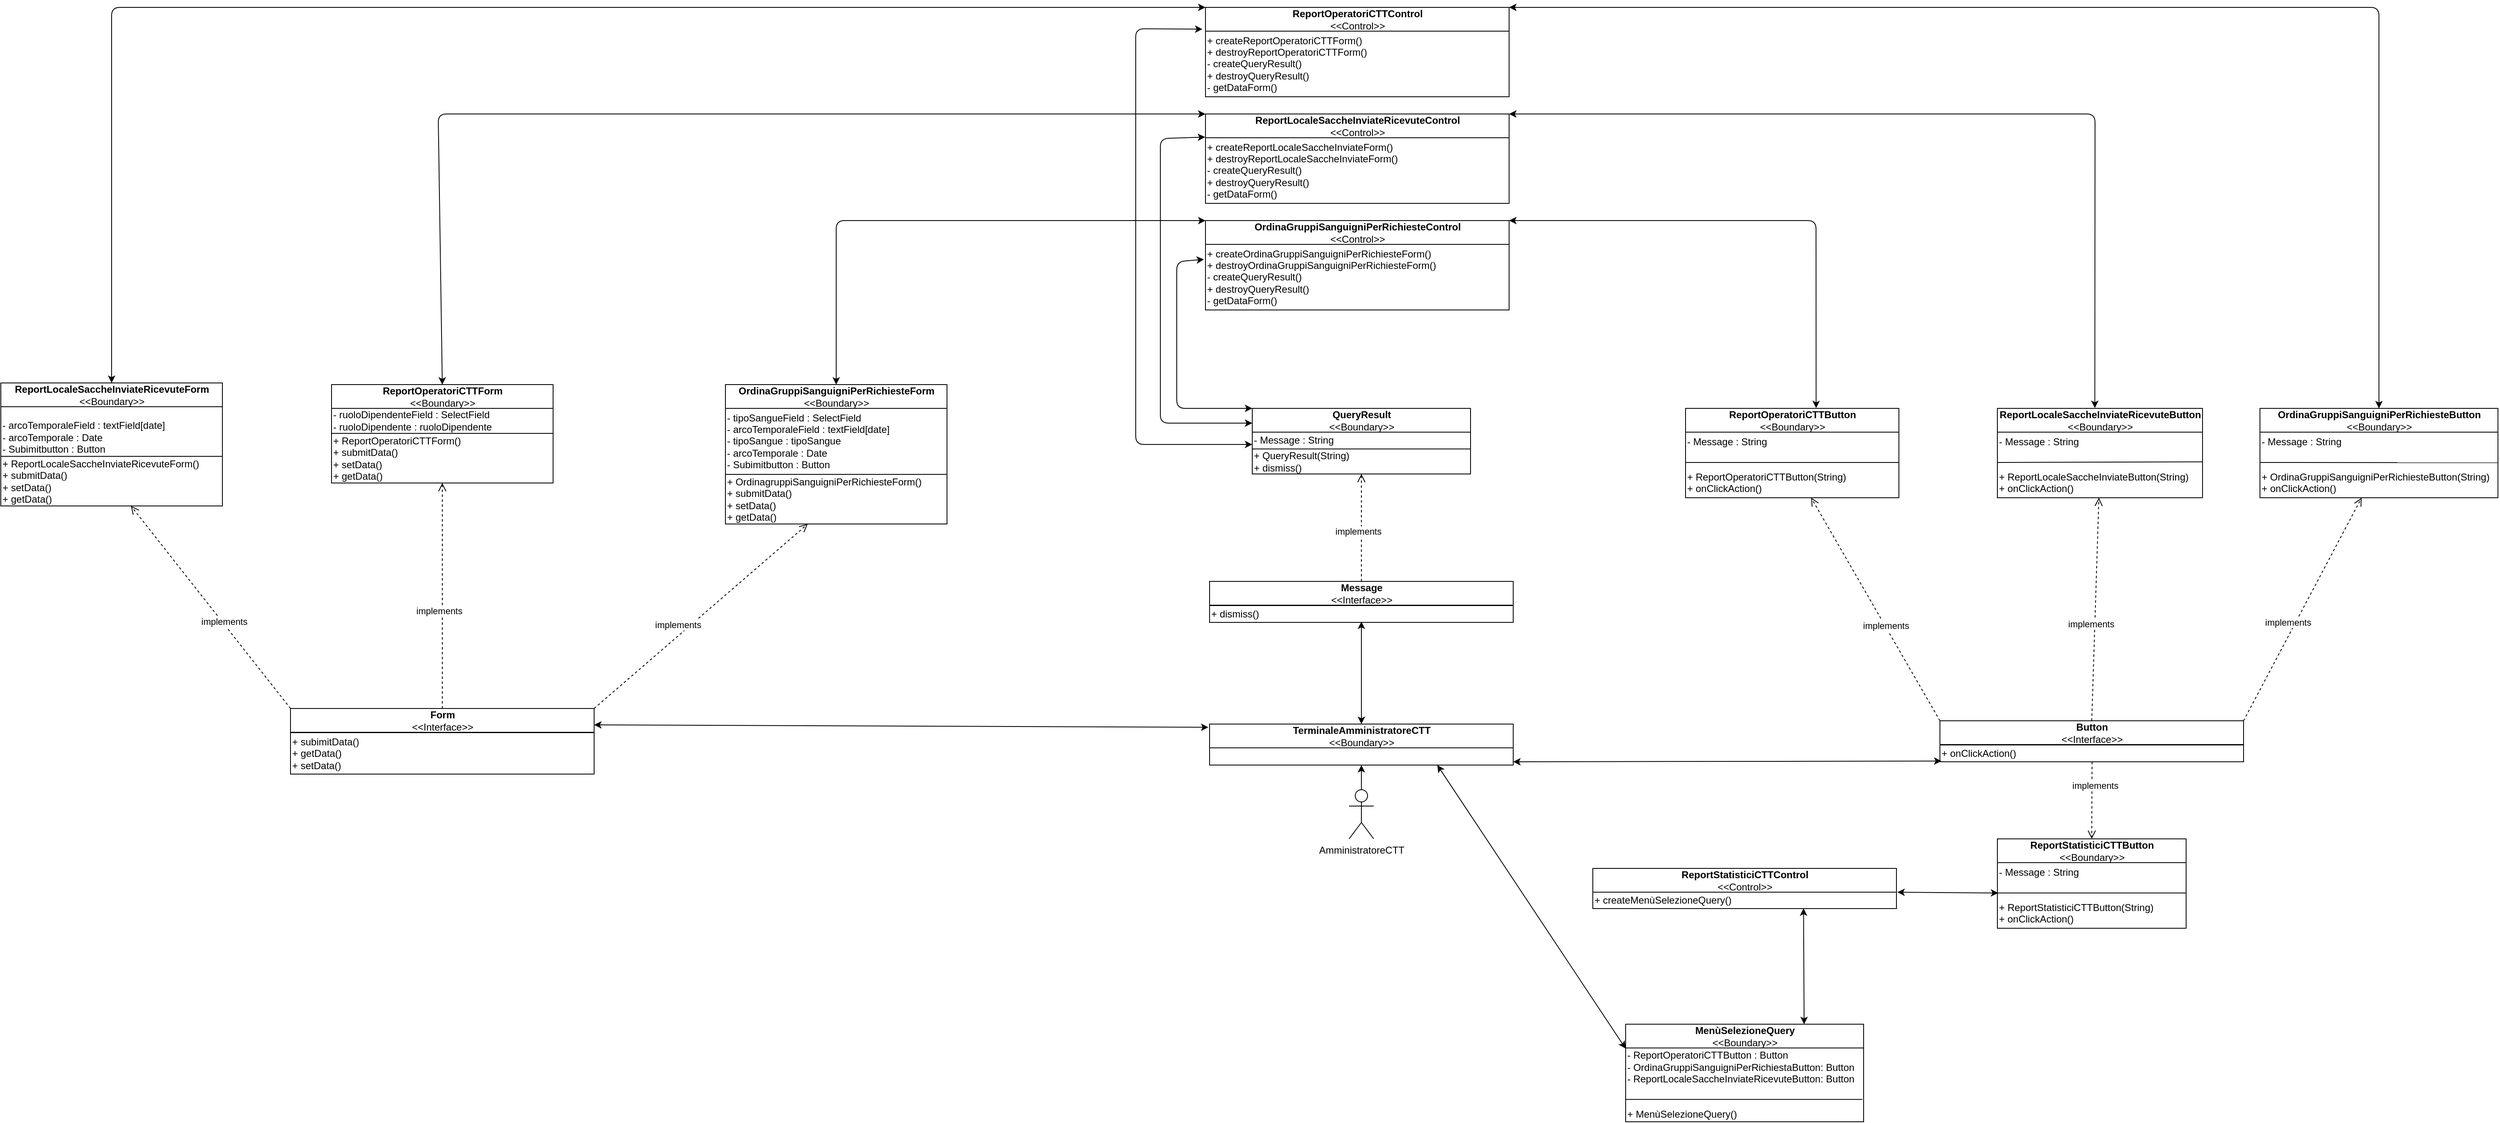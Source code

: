 <mxfile version="14.5.1" type="device"><diagram id="6B2w4TJTweEFlvFzMGBn" name="Page-1"><mxGraphModel dx="517" dy="403" grid="1" gridSize="10" guides="1" tooltips="1" connect="1" arrows="1" fold="1" page="1" pageScale="1" pageWidth="827" pageHeight="1169" math="0" shadow="0"><root><mxCell id="0"/><mxCell id="1" parent="0"/><mxCell id="T9p5dvHqi0VcRNy24Czd-1" value="TerminaleAmministratoreCTT&lt;br&gt;&lt;span style=&quot;font-weight: 400&quot;&gt;&amp;lt;&amp;lt;Boundary&amp;gt;&amp;gt;&lt;/span&gt;" style="swimlane;fontStyle=1;align=center;verticalAlign=middle;childLayout=stackLayout;horizontal=1;startSize=29;horizontalStack=0;resizeParent=1;resizeParentMax=0;resizeLast=0;collapsible=0;marginBottom=0;html=1;" parent="1" vertex="1"><mxGeometry x="1753" y="1074" width="370" height="50" as="geometry"/></mxCell><mxCell id="T9p5dvHqi0VcRNy24Czd-2" value="ReportLocaleSaccheInviateRicevuteButton&lt;br&gt;&lt;span style=&quot;font-weight: 400&quot;&gt;&amp;lt;&amp;lt;Boundary&amp;gt;&amp;gt;&lt;/span&gt;" style="swimlane;fontStyle=1;align=center;verticalAlign=middle;childLayout=stackLayout;horizontal=1;startSize=29;horizontalStack=0;resizeParent=1;resizeParentMax=0;resizeLast=0;collapsible=0;marginBottom=0;html=1;" parent="1" vertex="1"><mxGeometry x="2713" y="689" width="250" height="109" as="geometry"/></mxCell><mxCell id="T9p5dvHqi0VcRNy24Czd-3" value="- Message : String&lt;br&gt;&lt;br&gt;&lt;br&gt;+ ReportLocaleSaccheInviateButton(String)&lt;br&gt;+ onClickAction()" style="text;html=1;align=left;verticalAlign=middle;resizable=0;points=[];autosize=1;" parent="T9p5dvHqi0VcRNy24Czd-2" vertex="1"><mxGeometry y="29" width="250" height="80" as="geometry"/></mxCell><mxCell id="T9p5dvHqi0VcRNy24Czd-4" value="" style="endArrow=none;html=1;entryX=1.001;entryY=0.453;entryDx=0;entryDy=0;entryPerimeter=0;" parent="T9p5dvHqi0VcRNy24Czd-2" target="T9p5dvHqi0VcRNy24Czd-3" edge="1"><mxGeometry width="50" height="50" relative="1" as="geometry"><mxPoint y="66" as="sourcePoint"/><mxPoint x="230" y="66" as="targetPoint"/></mxGeometry></mxCell><mxCell id="T9p5dvHqi0VcRNy24Czd-5" style="edgeStyle=orthogonalEdgeStyle;rounded=0;orthogonalLoop=1;jettySize=auto;html=1;" parent="1" source="T9p5dvHqi0VcRNy24Czd-19" edge="1"><mxGeometry relative="1" as="geometry"><mxPoint x="1938.0" y="1063" as="sourcePoint"/><mxPoint x="1938" y="1124.0" as="targetPoint"/></mxGeometry></mxCell><mxCell id="T9p5dvHqi0VcRNy24Czd-6" value="" style="endArrow=classic;html=1;startArrow=classic;startFill=1;exitX=1;exitY=0;exitDx=0;exitDy=0;entryX=0.612;entryY=-0.003;entryDx=0;entryDy=0;entryPerimeter=0;" parent="1" source="T9p5dvHqi0VcRNy24Czd-24" target="T9p5dvHqi0VcRNy24Czd-20" edge="1"><mxGeometry width="50" height="50" relative="1" as="geometry"><mxPoint x="2273" y="349" as="sourcePoint"/><mxPoint x="2489" y="688" as="targetPoint"/><Array as="points"><mxPoint x="2492" y="460"/></Array></mxGeometry></mxCell><mxCell id="T9p5dvHqi0VcRNy24Czd-7" value="" style="endArrow=classic;html=1;exitX=0.475;exitY=-0.004;exitDx=0;exitDy=0;exitPerimeter=0;startArrow=classic;startFill=1;entryX=1;entryY=0;entryDx=0;entryDy=0;" parent="1" source="T9p5dvHqi0VcRNy24Czd-2" target="T9p5dvHqi0VcRNy24Czd-63" edge="1"><mxGeometry width="50" height="50" relative="1" as="geometry"><mxPoint x="2503" y="626" as="sourcePoint"/><mxPoint x="2385" y="337" as="targetPoint"/><Array as="points"><mxPoint x="2832" y="330"/></Array></mxGeometry></mxCell><mxCell id="T9p5dvHqi0VcRNy24Czd-8" value="" style="endArrow=classic;html=1;entryX=0.5;entryY=0;entryDx=0;entryDy=0;startArrow=classic;startFill=1;exitX=0;exitY=0;exitDx=0;exitDy=0;" parent="1" source="T9p5dvHqi0VcRNy24Czd-63" target="T9p5dvHqi0VcRNy24Czd-37" edge="1"><mxGeometry width="50" height="50" relative="1" as="geometry"><mxPoint x="1853" y="-201" as="sourcePoint"/><mxPoint x="925.03" y="507.26" as="targetPoint"/><Array as="points"><mxPoint x="813" y="330"/></Array></mxGeometry></mxCell><mxCell id="T9p5dvHqi0VcRNy24Czd-9" value="" style="endArrow=classic;startArrow=classic;html=1;entryX=0;entryY=0.25;entryDx=0;entryDy=0;exitX=0.75;exitY=1;exitDx=0;exitDy=0;" parent="1" source="T9p5dvHqi0VcRNy24Czd-1" target="T9p5dvHqi0VcRNy24Czd-56" edge="1"><mxGeometry width="50" height="50" relative="1" as="geometry"><mxPoint x="2123.0" y="869" as="sourcePoint"/><mxPoint x="2233" y="799" as="targetPoint"/></mxGeometry></mxCell><mxCell id="T9p5dvHqi0VcRNy24Czd-10" value="" style="endArrow=classic;startArrow=classic;html=1;exitX=0.5;exitY=0;exitDx=0;exitDy=0;" parent="1" source="T9p5dvHqi0VcRNy24Czd-1" edge="1"><mxGeometry width="50" height="50" relative="1" as="geometry"><mxPoint x="1930" y="869" as="sourcePoint"/><mxPoint x="1938" y="949.0" as="targetPoint"/></mxGeometry></mxCell><mxCell id="T9p5dvHqi0VcRNy24Czd-11" value="" style="endArrow=classic;startArrow=classic;html=1;exitX=-0.004;exitY=0.079;exitDx=0;exitDy=0;entryX=1;entryY=0.25;entryDx=0;entryDy=0;exitPerimeter=0;" parent="1" source="T9p5dvHqi0VcRNy24Czd-1" target="T9p5dvHqi0VcRNy24Czd-15" edge="1"><mxGeometry width="50" height="50" relative="1" as="geometry"><mxPoint x="1753" y="870" as="sourcePoint"/><mxPoint x="1643" y="809" as="targetPoint"/></mxGeometry></mxCell><mxCell id="T9p5dvHqi0VcRNy24Czd-12" value="Button&lt;br&gt;&lt;span style=&quot;font-weight: 400&quot;&gt;&amp;lt;&amp;lt;Interface&amp;gt;&amp;gt;&lt;/span&gt;" style="swimlane;fontStyle=1;align=center;verticalAlign=middle;childLayout=stackLayout;horizontal=1;startSize=29;horizontalStack=0;resizeParent=1;resizeParentMax=0;resizeLast=0;collapsible=0;marginBottom=0;html=1;" parent="1" vertex="1"><mxGeometry x="2643" y="1070" width="370" height="50" as="geometry"/></mxCell><mxCell id="T9p5dvHqi0VcRNy24Czd-13" value="" style="line;strokeWidth=1;fillColor=none;align=left;verticalAlign=middle;spacingTop=-1;spacingLeft=3;spacingRight=3;rotatable=0;labelPosition=right;points=[];portConstraint=eastwest;" parent="T9p5dvHqi0VcRNy24Czd-12" vertex="1"><mxGeometry y="29" width="370" height="1" as="geometry"/></mxCell><mxCell id="T9p5dvHqi0VcRNy24Czd-14" value="+ onClickAction()" style="text;html=1;align=left;verticalAlign=middle;resizable=0;points=[];autosize=1;" parent="T9p5dvHqi0VcRNy24Czd-12" vertex="1"><mxGeometry y="30" width="370" height="20" as="geometry"/></mxCell><mxCell id="T9p5dvHqi0VcRNy24Czd-15" value="Form&lt;br&gt;&lt;span style=&quot;font-weight: 400&quot;&gt;&amp;lt;&amp;lt;Interface&amp;gt;&amp;gt;&lt;/span&gt;" style="swimlane;fontStyle=1;align=center;verticalAlign=middle;childLayout=stackLayout;horizontal=1;startSize=29;horizontalStack=0;resizeParent=1;resizeParentMax=0;resizeLast=0;collapsible=0;marginBottom=0;html=1;" parent="1" vertex="1"><mxGeometry x="633" y="1055" width="370" height="80" as="geometry"/></mxCell><mxCell id="T9p5dvHqi0VcRNy24Czd-16" value="" style="line;strokeWidth=1;fillColor=none;align=left;verticalAlign=middle;spacingTop=-1;spacingLeft=3;spacingRight=3;rotatable=0;labelPosition=right;points=[];portConstraint=eastwest;" parent="T9p5dvHqi0VcRNy24Czd-15" vertex="1"><mxGeometry y="29" width="370" height="1" as="geometry"/></mxCell><mxCell id="T9p5dvHqi0VcRNy24Czd-17" value="+ subimitData()&lt;br&gt;+ getData()&lt;br&gt;+ setData()" style="text;html=1;align=left;verticalAlign=middle;resizable=0;points=[];autosize=1;" parent="T9p5dvHqi0VcRNy24Czd-15" vertex="1"><mxGeometry y="30" width="370" height="50" as="geometry"/></mxCell><mxCell id="T9p5dvHqi0VcRNy24Czd-18" value="implements" style="html=1;verticalAlign=bottom;endArrow=open;dashed=1;endSize=8;exitX=0.5;exitY=0;exitDx=0;exitDy=0;" parent="1" source="T9p5dvHqi0VcRNy24Czd-12" target="T9p5dvHqi0VcRNy24Czd-3" edge="1"><mxGeometry x="-0.198" y="4" relative="1" as="geometry"><mxPoint x="2671" y="1070" as="sourcePoint"/><mxPoint x="2693" y="810" as="targetPoint"/><mxPoint as="offset"/></mxGeometry></mxCell><mxCell id="T9p5dvHqi0VcRNy24Czd-19" value="AmministratoreCTT" style="shape=umlActor;verticalLabelPosition=bottom;verticalAlign=top;html=1;outlineConnect=0;" parent="1" vertex="1"><mxGeometry x="1923" y="1154" width="30" height="60" as="geometry"/></mxCell><mxCell id="T9p5dvHqi0VcRNy24Czd-20" value="ReportOperatoriCTTButton&lt;br&gt;&lt;span style=&quot;font-weight: 400&quot;&gt;&amp;lt;&amp;lt;Boundary&amp;gt;&amp;gt;&lt;/span&gt;" style="swimlane;fontStyle=1;align=center;verticalAlign=middle;childLayout=stackLayout;horizontal=1;startSize=29;horizontalStack=0;resizeParent=1;resizeParentMax=0;resizeLast=0;collapsible=0;marginBottom=0;html=1;" parent="1" vertex="1"><mxGeometry x="2333" y="689" width="260" height="109" as="geometry"/></mxCell><mxCell id="T9p5dvHqi0VcRNy24Czd-21" value="- Message : String&lt;br&gt;&lt;br&gt;&lt;br&gt;+ ReportOperatoriCTTButton(String)&lt;br&gt;+ onClickAction()" style="text;html=1;align=left;verticalAlign=middle;resizable=0;points=[];autosize=1;" parent="T9p5dvHqi0VcRNy24Czd-20" vertex="1"><mxGeometry y="29" width="260" height="80" as="geometry"/></mxCell><mxCell id="T9p5dvHqi0VcRNy24Czd-22" value="" style="endArrow=none;html=1;" parent="T9p5dvHqi0VcRNy24Czd-20" edge="1"><mxGeometry width="50" height="50" relative="1" as="geometry"><mxPoint y="66" as="sourcePoint"/><mxPoint x="260" y="66" as="targetPoint"/></mxGeometry></mxCell><mxCell id="T9p5dvHqi0VcRNy24Czd-23" value="implements" style="html=1;verticalAlign=bottom;endArrow=open;dashed=1;endSize=8;exitX=0;exitY=0;exitDx=0;exitDy=0;" parent="1" source="T9p5dvHqi0VcRNy24Czd-12" target="T9p5dvHqi0VcRNy24Czd-21" edge="1"><mxGeometry x="-0.198" y="4" relative="1" as="geometry"><mxPoint x="2653" y="1087" as="sourcePoint"/><mxPoint x="2673.45" y="740.61" as="targetPoint"/><mxPoint as="offset"/></mxGeometry></mxCell><mxCell id="T9p5dvHqi0VcRNy24Czd-24" value="OrdinaGruppiSanguigniPerRichiesteControl&lt;br&gt;&lt;span style=&quot;font-weight: 400&quot;&gt;&amp;lt;&amp;lt;Control&amp;gt;&amp;gt;&lt;/span&gt;" style="swimlane;fontStyle=1;align=center;verticalAlign=middle;childLayout=stackLayout;horizontal=1;startSize=29;horizontalStack=0;resizeParent=1;resizeParentMax=0;resizeLast=0;collapsible=0;marginBottom=0;html=1;" parent="1" vertex="1"><mxGeometry x="1748" y="460" width="370" height="109" as="geometry"/></mxCell><mxCell id="T9p5dvHqi0VcRNy24Czd-25" value="+ createOrdinaGruppiSanguigniPerRichiesteForm()&lt;br&gt;+ destroyOrdinaGruppiSanguigniPerRichiesteForm()&lt;br&gt;- createQueryResult()&lt;br&gt;+ destroyQueryResult()&lt;br&gt;- getDataForm()" style="text;html=1;align=left;verticalAlign=middle;resizable=0;points=[];autosize=1;" parent="T9p5dvHqi0VcRNy24Czd-24" vertex="1"><mxGeometry y="29" width="370" height="80" as="geometry"/></mxCell><mxCell id="T9p5dvHqi0VcRNy24Czd-26" value="OrdinaGruppiSanguigniPerRichiesteForm&lt;br&gt;&lt;span style=&quot;font-weight: 400&quot;&gt;&amp;lt;&amp;lt;Boundary&amp;gt;&amp;gt;&lt;/span&gt;" style="swimlane;fontStyle=1;align=center;verticalAlign=middle;childLayout=stackLayout;horizontal=1;startSize=29;horizontalStack=0;resizeParent=1;resizeParentMax=0;resizeLast=0;collapsible=0;marginBottom=0;html=1;" parent="1" vertex="1"><mxGeometry x="1163" y="660" width="270" height="170" as="geometry"/></mxCell><mxCell id="T9p5dvHqi0VcRNy24Czd-27" value="- tipoSangueField : SelectField&lt;br&gt;- arcoTemporaleField : textField[date]&lt;br&gt;- tipoSangue : tipoSangue&lt;br&gt;- arcoTemporale : Date&amp;nbsp;&lt;br&gt;- Subimitbutton : Button" style="text;html=1;align=left;verticalAlign=middle;resizable=0;points=[];autosize=1;" parent="T9p5dvHqi0VcRNy24Czd-26" vertex="1"><mxGeometry y="29" width="270" height="80" as="geometry"/></mxCell><mxCell id="T9p5dvHqi0VcRNy24Czd-28" value="" style="line;strokeWidth=1;fillColor=none;align=left;verticalAlign=middle;spacingTop=-1;spacingLeft=3;spacingRight=3;rotatable=0;labelPosition=right;points=[];portConstraint=eastwest;" parent="T9p5dvHqi0VcRNy24Czd-26" vertex="1"><mxGeometry y="109" width="270" height="1" as="geometry"/></mxCell><mxCell id="T9p5dvHqi0VcRNy24Czd-29" value="&lt;div&gt;&lt;span&gt;+ OrdinagruppiSanguigniPerRichiesteForm()&lt;/span&gt;&lt;/div&gt;&lt;div&gt;&lt;span&gt;+ submitData()&lt;/span&gt;&lt;/div&gt;&lt;div&gt;&lt;span&gt;+ setData()&lt;/span&gt;&lt;/div&gt;&lt;div&gt;&lt;span&gt;+ getData()&lt;/span&gt;&lt;/div&gt;" style="text;html=1;align=left;verticalAlign=middle;resizable=0;points=[];autosize=1;" parent="T9p5dvHqi0VcRNy24Czd-26" vertex="1"><mxGeometry y="110" width="270" height="60" as="geometry"/></mxCell><mxCell id="T9p5dvHqi0VcRNy24Czd-30" value="" style="endArrow=classic;html=1;entryX=0.5;entryY=0;entryDx=0;entryDy=0;startArrow=classic;startFill=1;exitX=0;exitY=0;exitDx=0;exitDy=0;" parent="1" source="T9p5dvHqi0VcRNy24Czd-24" target="T9p5dvHqi0VcRNy24Czd-26" edge="1"><mxGeometry width="50" height="50" relative="1" as="geometry"><mxPoint x="1863" y="149" as="sourcePoint"/><mxPoint x="935.03" y="507.98" as="targetPoint"/><Array as="points"><mxPoint x="1298" y="460"/></Array></mxGeometry></mxCell><mxCell id="T9p5dvHqi0VcRNy24Czd-31" value="implements" style="html=1;verticalAlign=bottom;endArrow=open;dashed=1;endSize=8;exitX=1;exitY=0;exitDx=0;exitDy=0;" parent="1" source="T9p5dvHqi0VcRNy24Czd-15" target="T9p5dvHqi0VcRNy24Czd-29" edge="1"><mxGeometry x="-0.198" y="4" relative="1" as="geometry"><mxPoint x="1013" y="979.0" as="sourcePoint"/><mxPoint x="935.727" y="679.0" as="targetPoint"/><mxPoint as="offset"/></mxGeometry></mxCell><mxCell id="T9p5dvHqi0VcRNy24Czd-32" value="OrdinaGruppiSanguigniPerRichiesteButton&lt;br&gt;&lt;span style=&quot;font-weight: 400&quot;&gt;&amp;lt;&amp;lt;Boundary&amp;gt;&amp;gt;&lt;/span&gt;" style="swimlane;fontStyle=1;align=center;verticalAlign=middle;childLayout=stackLayout;horizontal=1;startSize=29;horizontalStack=0;resizeParent=1;resizeParentMax=0;resizeLast=0;collapsible=0;marginBottom=0;html=1;" parent="1" vertex="1"><mxGeometry x="3033" y="689" width="290" height="109" as="geometry"/></mxCell><mxCell id="T9p5dvHqi0VcRNy24Czd-33" value="- Message : String&lt;br&gt;&lt;br&gt;&lt;br&gt;+ OrdinaGruppiSanguigniPerRichiesteButton(String)&lt;br&gt;+ onClickAction()" style="text;html=1;align=left;verticalAlign=middle;resizable=0;points=[];autosize=1;" parent="T9p5dvHqi0VcRNy24Czd-32" vertex="1"><mxGeometry y="29" width="290" height="80" as="geometry"/></mxCell><mxCell id="T9p5dvHqi0VcRNy24Czd-34" value="" style="endArrow=none;html=1;entryX=0.999;entryY=0.464;entryDx=0;entryDy=0;entryPerimeter=0;" parent="T9p5dvHqi0VcRNy24Czd-32" target="T9p5dvHqi0VcRNy24Czd-33" edge="1"><mxGeometry width="50" height="50" relative="1" as="geometry"><mxPoint y="66" as="sourcePoint"/><mxPoint x="230" y="66" as="targetPoint"/></mxGeometry></mxCell><mxCell id="T9p5dvHqi0VcRNy24Czd-35" value="implements" style="html=1;verticalAlign=bottom;endArrow=open;dashed=1;endSize=8;exitX=1;exitY=0;exitDx=0;exitDy=0;" parent="1" source="T9p5dvHqi0VcRNy24Czd-12" target="T9p5dvHqi0VcRNy24Czd-33" edge="1"><mxGeometry x="-0.198" y="4" relative="1" as="geometry"><mxPoint x="2725.5" y="1100" as="sourcePoint"/><mxPoint x="2681.31" y="809.52" as="targetPoint"/><mxPoint as="offset"/></mxGeometry></mxCell><mxCell id="T9p5dvHqi0VcRNy24Czd-36" value="" style="endArrow=classic;html=1;exitX=0.5;exitY=0;exitDx=0;exitDy=0;startArrow=classic;startFill=1;entryX=1;entryY=0;entryDx=0;entryDy=0;" parent="1" source="T9p5dvHqi0VcRNy24Czd-32" target="T9p5dvHqi0VcRNy24Czd-65" edge="1"><mxGeometry width="50" height="50" relative="1" as="geometry"><mxPoint x="2710.4" y="611.564" as="sourcePoint"/><mxPoint x="2383" y="260.06" as="targetPoint"/><Array as="points"><mxPoint x="3178" y="200"/></Array></mxGeometry></mxCell><mxCell id="T9p5dvHqi0VcRNy24Czd-37" value="ReportOperatoriCTTForm&lt;br&gt;&lt;span style=&quot;font-weight: 400&quot;&gt;&amp;lt;&amp;lt;Boundary&amp;gt;&amp;gt;&lt;/span&gt;" style="swimlane;fontStyle=1;align=center;verticalAlign=middle;childLayout=stackLayout;horizontal=1;startSize=29;horizontalStack=0;resizeParent=1;resizeParentMax=0;resizeLast=0;collapsible=0;marginBottom=0;html=1;" parent="1" vertex="1"><mxGeometry x="683" y="660" width="270" height="120" as="geometry"/></mxCell><mxCell id="T9p5dvHqi0VcRNy24Czd-38" value="- ruoloDipendenteField : SelectField&lt;br&gt;- ruoloDipendente : ruoloDipendente&amp;nbsp;" style="text;html=1;align=left;verticalAlign=middle;resizable=0;points=[];autosize=1;" parent="T9p5dvHqi0VcRNy24Czd-37" vertex="1"><mxGeometry y="29" width="270" height="30" as="geometry"/></mxCell><mxCell id="T9p5dvHqi0VcRNy24Czd-39" value="" style="line;strokeWidth=1;fillColor=none;align=left;verticalAlign=middle;spacingTop=-1;spacingLeft=3;spacingRight=3;rotatable=0;labelPosition=right;points=[];portConstraint=eastwest;" parent="T9p5dvHqi0VcRNy24Czd-37" vertex="1"><mxGeometry y="59" width="270" height="1" as="geometry"/></mxCell><mxCell id="T9p5dvHqi0VcRNy24Czd-40" value="&lt;div&gt;&lt;span&gt;+ ReportOperatoriCTTForm()&lt;/span&gt;&lt;/div&gt;&lt;div&gt;&lt;span&gt;+ submitData()&lt;/span&gt;&lt;/div&gt;&lt;div&gt;&lt;span&gt;+ setData()&lt;/span&gt;&lt;/div&gt;&lt;div&gt;&lt;span&gt;+ getData()&lt;/span&gt;&lt;/div&gt;" style="text;html=1;align=left;verticalAlign=middle;resizable=0;points=[];autosize=1;" parent="T9p5dvHqi0VcRNy24Czd-37" vertex="1"><mxGeometry y="60" width="270" height="60" as="geometry"/></mxCell><mxCell id="T9p5dvHqi0VcRNy24Czd-41" value="ReportLocaleSaccheInviateRicevuteForm&lt;br&gt;&lt;span style=&quot;font-weight: 400&quot;&gt;&amp;lt;&amp;lt;Boundary&amp;gt;&amp;gt;&lt;/span&gt;" style="swimlane;fontStyle=1;align=center;verticalAlign=middle;childLayout=stackLayout;horizontal=1;startSize=29;horizontalStack=0;resizeParent=1;resizeParentMax=0;resizeLast=0;collapsible=0;marginBottom=0;html=1;" parent="1" vertex="1"><mxGeometry x="280" y="658" width="270" height="150" as="geometry"/></mxCell><mxCell id="T9p5dvHqi0VcRNy24Czd-42" value="&lt;br&gt;- arcoTemporaleField : textField[date]&lt;br&gt;- arcoTemporale : Date&amp;nbsp;&lt;br&gt;- Subimitbutton : Button" style="text;html=1;align=left;verticalAlign=middle;resizable=0;points=[];autosize=1;" parent="T9p5dvHqi0VcRNy24Czd-41" vertex="1"><mxGeometry y="29" width="270" height="60" as="geometry"/></mxCell><mxCell id="T9p5dvHqi0VcRNy24Czd-43" value="" style="line;strokeWidth=1;fillColor=none;align=left;verticalAlign=middle;spacingTop=-1;spacingLeft=3;spacingRight=3;rotatable=0;labelPosition=right;points=[];portConstraint=eastwest;" parent="T9p5dvHqi0VcRNy24Czd-41" vertex="1"><mxGeometry y="89" width="270" height="1" as="geometry"/></mxCell><mxCell id="T9p5dvHqi0VcRNy24Czd-44" value="&lt;div&gt;&lt;span&gt;+ ReportLocaleSaccheInviateRicevuteForm()&lt;/span&gt;&lt;/div&gt;&lt;div&gt;&lt;span&gt;+ submitData()&lt;/span&gt;&lt;/div&gt;&lt;div&gt;&lt;span&gt;+ setData()&lt;/span&gt;&lt;/div&gt;&lt;div&gt;&lt;span&gt;+ getData()&lt;/span&gt;&lt;/div&gt;" style="text;html=1;align=left;verticalAlign=middle;resizable=0;points=[];autosize=1;" parent="T9p5dvHqi0VcRNy24Czd-41" vertex="1"><mxGeometry y="90" width="270" height="60" as="geometry"/></mxCell><mxCell id="T9p5dvHqi0VcRNy24Czd-45" value="" style="endArrow=classic;html=1;entryX=0.5;entryY=0;entryDx=0;entryDy=0;startArrow=classic;startFill=1;exitX=0;exitY=0;exitDx=0;exitDy=0;" parent="1" source="T9p5dvHqi0VcRNy24Czd-65" target="T9p5dvHqi0VcRNy24Czd-41" edge="1"><mxGeometry width="50" height="50" relative="1" as="geometry"><mxPoint x="1695.78" y="340.04" as="sourcePoint"/><mxPoint x="693" y="510" as="targetPoint"/><Array as="points"><mxPoint x="415" y="200"/></Array></mxGeometry></mxCell><mxCell id="T9p5dvHqi0VcRNy24Czd-46" value="implements" style="html=1;verticalAlign=bottom;endArrow=open;dashed=1;endSize=8;exitX=0;exitY=0;exitDx=0;exitDy=0;" parent="1" source="T9p5dvHqi0VcRNy24Czd-15" target="T9p5dvHqi0VcRNy24Czd-44" edge="1"><mxGeometry x="-0.198" y="4" relative="1" as="geometry"><mxPoint x="643" y="1065" as="sourcePoint"/><mxPoint x="414.897" y="660" as="targetPoint"/><mxPoint as="offset"/></mxGeometry></mxCell><mxCell id="T9p5dvHqi0VcRNy24Czd-47" value="implements" style="html=1;verticalAlign=bottom;endArrow=open;dashed=1;endSize=8;exitX=0.5;exitY=0;exitDx=0;exitDy=0;" parent="1" source="T9p5dvHqi0VcRNy24Czd-15" target="T9p5dvHqi0VcRNy24Czd-40" edge="1"><mxGeometry x="-0.198" y="4" relative="1" as="geometry"><mxPoint x="735.5" y="1065" as="sourcePoint"/><mxPoint x="709.892" y="659" as="targetPoint"/><mxPoint as="offset"/></mxGeometry></mxCell><mxCell id="T9p5dvHqi0VcRNy24Czd-48" value="QueryResult&lt;br&gt;&lt;span style=&quot;font-weight: 400&quot;&gt;&amp;lt;&amp;lt;Boundary&amp;gt;&amp;gt;&lt;/span&gt;" style="swimlane;fontStyle=1;align=center;verticalAlign=middle;childLayout=stackLayout;horizontal=1;startSize=29;horizontalStack=0;resizeParent=1;resizeParentMax=0;resizeLast=0;collapsible=0;marginBottom=0;html=1;" parent="1" vertex="1"><mxGeometry x="1805" y="689" width="266" height="80" as="geometry"/></mxCell><mxCell id="T9p5dvHqi0VcRNy24Czd-49" value="- Message : String" style="text;html=1;align=left;verticalAlign=middle;resizable=0;points=[];autosize=1;" parent="T9p5dvHqi0VcRNy24Czd-48" vertex="1"><mxGeometry y="29" width="266" height="20" as="geometry"/></mxCell><mxCell id="T9p5dvHqi0VcRNy24Czd-50" value="" style="line;strokeWidth=1;fillColor=none;align=left;verticalAlign=middle;spacingTop=-1;spacingLeft=3;spacingRight=3;rotatable=0;labelPosition=right;points=[];portConstraint=eastwest;" parent="T9p5dvHqi0VcRNy24Czd-48" vertex="1"><mxGeometry y="49" width="266" height="1" as="geometry"/></mxCell><mxCell id="T9p5dvHqi0VcRNy24Czd-51" value="+ QueryResult(String)&lt;br&gt;+ dismiss()" style="text;html=1;align=left;verticalAlign=middle;resizable=0;points=[];autosize=1;" parent="T9p5dvHqi0VcRNy24Czd-48" vertex="1"><mxGeometry y="50" width="266" height="30" as="geometry"/></mxCell><mxCell id="T9p5dvHqi0VcRNy24Czd-52" value="Message&lt;br&gt;&lt;span style=&quot;font-weight: 400&quot;&gt;&amp;lt;&amp;lt;Interface&amp;gt;&amp;gt;&lt;/span&gt;" style="swimlane;fontStyle=1;align=center;verticalAlign=middle;childLayout=stackLayout;horizontal=1;startSize=29;horizontalStack=0;resizeParent=1;resizeParentMax=0;resizeLast=0;collapsible=0;marginBottom=0;html=1;" parent="1" vertex="1"><mxGeometry x="1753" y="900" width="370" height="50" as="geometry"/></mxCell><mxCell id="T9p5dvHqi0VcRNy24Czd-53" value="" style="line;strokeWidth=1;fillColor=none;align=left;verticalAlign=middle;spacingTop=-1;spacingLeft=3;spacingRight=3;rotatable=0;labelPosition=right;points=[];portConstraint=eastwest;" parent="T9p5dvHqi0VcRNy24Czd-52" vertex="1"><mxGeometry y="29" width="370" height="1" as="geometry"/></mxCell><mxCell id="T9p5dvHqi0VcRNy24Czd-54" value="+ dismiss()" style="text;html=1;align=left;verticalAlign=middle;resizable=0;points=[];autosize=1;" parent="T9p5dvHqi0VcRNy24Czd-52" vertex="1"><mxGeometry y="30" width="370" height="20" as="geometry"/></mxCell><mxCell id="T9p5dvHqi0VcRNy24Czd-55" value="implements" style="html=1;verticalAlign=bottom;endArrow=open;dashed=1;endSize=8;exitX=0.5;exitY=0;exitDx=0;exitDy=0;" parent="1" source="T9p5dvHqi0VcRNy24Czd-52" target="T9p5dvHqi0VcRNy24Czd-51" edge="1"><mxGeometry x="-0.198" y="4" relative="1" as="geometry"><mxPoint x="1013" y="1065" as="sourcePoint"/><mxPoint x="1276.947" y="810" as="targetPoint"/><mxPoint as="offset"/></mxGeometry></mxCell><mxCell id="T9p5dvHqi0VcRNy24Czd-56" value="MenùSelezioneQuery&lt;br&gt;&lt;span style=&quot;font-weight: 400&quot;&gt;&amp;lt;&amp;lt;Boundary&amp;gt;&amp;gt;&lt;/span&gt;" style="swimlane;fontStyle=1;align=center;verticalAlign=middle;childLayout=stackLayout;horizontal=1;startSize=29;horizontalStack=0;resizeParent=1;resizeParentMax=0;resizeLast=0;collapsible=0;marginBottom=0;html=1;" parent="1" vertex="1"><mxGeometry x="2260" y="1440" width="290" height="119" as="geometry"/></mxCell><mxCell id="T9p5dvHqi0VcRNy24Czd-57" value="- ReportOperatoriCTTButton : Button&lt;br&gt;- OrdinaGruppiSanguigniPerRichiestaButton: Button&lt;br&gt;- ReportLocaleSaccheInviateRicevuteButton: Button&lt;br&gt;&lt;br&gt;&lt;br&gt;+ MenùSelezioneQuery()" style="text;html=1;align=left;verticalAlign=middle;resizable=0;points=[];autosize=1;" parent="T9p5dvHqi0VcRNy24Czd-56" vertex="1"><mxGeometry y="29" width="290" height="90" as="geometry"/></mxCell><mxCell id="T9p5dvHqi0VcRNy24Czd-58" value="" style="endArrow=none;html=1;entryX=0.995;entryY=0.697;entryDx=0;entryDy=0;entryPerimeter=0;exitX=0;exitY=0.697;exitDx=0;exitDy=0;exitPerimeter=0;" parent="T9p5dvHqi0VcRNy24Czd-56" source="T9p5dvHqi0VcRNy24Czd-57" target="T9p5dvHqi0VcRNy24Czd-57" edge="1"><mxGeometry width="50" height="50" relative="1" as="geometry"><mxPoint y="120" as="sourcePoint"/><mxPoint x="230" y="120" as="targetPoint"/></mxGeometry></mxCell><mxCell id="T9p5dvHqi0VcRNy24Czd-59" value="ReportStatisticiCTTButton&lt;br&gt;&lt;span style=&quot;font-weight: 400&quot;&gt;&amp;lt;&amp;lt;Boundary&amp;gt;&amp;gt;&lt;/span&gt;" style="swimlane;fontStyle=1;align=center;verticalAlign=middle;childLayout=stackLayout;horizontal=1;startSize=29;horizontalStack=0;resizeParent=1;resizeParentMax=0;resizeLast=0;collapsible=0;marginBottom=0;html=1;" parent="1" vertex="1"><mxGeometry x="2713" y="1214" width="230" height="109" as="geometry"/></mxCell><mxCell id="T9p5dvHqi0VcRNy24Czd-60" value="- Message : String&lt;br&gt;&lt;br&gt;&lt;br&gt;+ ReportStatisticiCTTButton(String)&lt;br&gt;+ onClickAction()" style="text;html=1;align=left;verticalAlign=middle;resizable=0;points=[];autosize=1;" parent="T9p5dvHqi0VcRNy24Czd-59" vertex="1"><mxGeometry y="29" width="230" height="80" as="geometry"/></mxCell><mxCell id="T9p5dvHqi0VcRNy24Czd-61" value="" style="endArrow=none;html=1;" parent="T9p5dvHqi0VcRNy24Czd-59" edge="1"><mxGeometry width="50" height="50" relative="1" as="geometry"><mxPoint y="66" as="sourcePoint"/><mxPoint x="230" y="66" as="targetPoint"/></mxGeometry></mxCell><mxCell id="T9p5dvHqi0VcRNy24Czd-62" value="implements" style="html=1;verticalAlign=bottom;endArrow=open;dashed=1;endSize=8;exitX=0.501;exitY=1.008;exitDx=0;exitDy=0;exitPerimeter=0;entryX=0.5;entryY=0;entryDx=0;entryDy=0;" parent="1" source="T9p5dvHqi0VcRNy24Czd-14" target="T9p5dvHqi0VcRNy24Czd-59" edge="1"><mxGeometry x="-0.198" y="4" relative="1" as="geometry"><mxPoint x="2930.5" y="1080" as="sourcePoint"/><mxPoint x="2963.192" y="808" as="targetPoint"/><mxPoint as="offset"/></mxGeometry></mxCell><mxCell id="T9p5dvHqi0VcRNy24Czd-63" value="ReportLocaleSaccheInviateRicevuteControl&lt;br&gt;&lt;span style=&quot;font-weight: 400&quot;&gt;&amp;lt;&amp;lt;Control&amp;gt;&amp;gt;&lt;/span&gt;" style="swimlane;fontStyle=1;align=center;verticalAlign=middle;childLayout=stackLayout;horizontal=1;startSize=29;horizontalStack=0;resizeParent=1;resizeParentMax=0;resizeLast=0;collapsible=0;marginBottom=0;html=1;" parent="1" vertex="1"><mxGeometry x="1748" y="330" width="370" height="109" as="geometry"/></mxCell><mxCell id="T9p5dvHqi0VcRNy24Czd-64" value="+ createReportLocaleSaccheInviateForm()&lt;br&gt;+ destroyReportLocaleSaccheInviateForm()&lt;br&gt;- createQueryResult()&lt;br&gt;+ destroyQueryResult()&lt;br&gt;- getDataForm()" style="text;html=1;align=left;verticalAlign=middle;resizable=0;points=[];autosize=1;" parent="T9p5dvHqi0VcRNy24Czd-63" vertex="1"><mxGeometry y="29" width="370" height="80" as="geometry"/></mxCell><mxCell id="T9p5dvHqi0VcRNy24Czd-65" value="ReportOperatoriCTTControl&lt;br&gt;&lt;span style=&quot;font-weight: 400&quot;&gt;&amp;lt;&amp;lt;Control&amp;gt;&amp;gt;&lt;/span&gt;" style="swimlane;fontStyle=1;align=center;verticalAlign=middle;childLayout=stackLayout;horizontal=1;startSize=29;horizontalStack=0;resizeParent=1;resizeParentMax=0;resizeLast=0;collapsible=0;marginBottom=0;html=1;" parent="1" vertex="1"><mxGeometry x="1748" y="200" width="370" height="109" as="geometry"/></mxCell><mxCell id="T9p5dvHqi0VcRNy24Czd-66" value="+ createReportOperatoriCTTForm()&lt;br&gt;+ destroyReportOperatoriCTTForm()&lt;br&gt;- createQueryResult()&lt;br&gt;+ destroyQueryResult()&lt;br&gt;- getDataForm()&lt;br&gt;" style="text;html=1;align=left;verticalAlign=middle;resizable=0;points=[];autosize=1;" parent="T9p5dvHqi0VcRNy24Czd-65" vertex="1"><mxGeometry y="29" width="370" height="80" as="geometry"/></mxCell><mxCell id="T9p5dvHqi0VcRNy24Czd-67" value="" style="endArrow=classic;startArrow=classic;html=1;exitX=-0.003;exitY=0.8;exitDx=0;exitDy=0;exitPerimeter=0;entryX=-0.01;entryY=-0.03;entryDx=0;entryDy=0;entryPerimeter=0;" parent="1" target="T9p5dvHqi0VcRNy24Czd-66" edge="1"><mxGeometry width="50" height="50" relative="1" as="geometry"><mxPoint x="1805.002" y="733" as="sourcePoint"/><mxPoint x="1744.8" y="80.0" as="targetPoint"/><Array as="points"><mxPoint x="1663" y="733"/><mxPoint x="1663" y="226"/></Array></mxGeometry></mxCell><mxCell id="T9p5dvHqi0VcRNy24Czd-68" value="" style="endArrow=classic;startArrow=classic;html=1;exitX=-0.003;exitY=0.8;exitDx=0;exitDy=0;exitPerimeter=0;entryX=-0.001;entryY=-0.011;entryDx=0;entryDy=0;entryPerimeter=0;" parent="1" target="T9p5dvHqi0VcRNy24Czd-64" edge="1"><mxGeometry width="50" height="50" relative="1" as="geometry"><mxPoint x="1805.002" y="707" as="sourcePoint"/><mxPoint x="1744.3" y="200.3" as="targetPoint"/><Array as="points"><mxPoint x="1693" y="707"/><mxPoint x="1693" y="360"/></Array></mxGeometry></mxCell><mxCell id="T9p5dvHqi0VcRNy24Czd-69" value="" style="endArrow=classic;startArrow=classic;html=1;exitX=-0.003;exitY=0.8;exitDx=0;exitDy=0;exitPerimeter=0;entryX=-0.005;entryY=0.23;entryDx=0;entryDy=0;entryPerimeter=0;" parent="1" target="T9p5dvHqi0VcRNy24Czd-25" edge="1"><mxGeometry width="50" height="50" relative="1" as="geometry"><mxPoint x="1805.002" y="689.0" as="sourcePoint"/><mxPoint x="1747.63" y="340.01" as="targetPoint"/><Array as="points"><mxPoint x="1713" y="689"/><mxPoint x="1713" y="510"/></Array></mxGeometry></mxCell><mxCell id="T9p5dvHqi0VcRNy24Czd-70" value="" style="endArrow=classic;startArrow=classic;html=1;entryX=0.005;entryY=0.955;entryDx=0;entryDy=0;exitX=0.75;exitY=1;exitDx=0;exitDy=0;entryPerimeter=0;" parent="1" target="T9p5dvHqi0VcRNy24Czd-14" edge="1"><mxGeometry width="50" height="50" relative="1" as="geometry"><mxPoint x="2123" y="1120" as="sourcePoint"/><mxPoint x="2337.84" y="1373.5" as="targetPoint"/></mxGeometry></mxCell><mxCell id="_8yYL5owABp6CIVBgqXL-1" value="ReportStatisticiCTTControl&lt;br&gt;&lt;span style=&quot;font-weight: 400&quot;&gt;&amp;lt;&amp;lt;Control&amp;gt;&amp;gt;&lt;/span&gt;" style="swimlane;fontStyle=1;align=center;verticalAlign=middle;childLayout=stackLayout;horizontal=1;startSize=29;horizontalStack=0;resizeParent=1;resizeParentMax=0;resizeLast=0;collapsible=0;marginBottom=0;html=1;" parent="1" vertex="1"><mxGeometry x="2220" y="1250" width="370" height="49" as="geometry"/></mxCell><mxCell id="_8yYL5owABp6CIVBgqXL-2" value="+ createMenùSelezioneQuery()&lt;br&gt;" style="text;html=1;align=left;verticalAlign=middle;resizable=0;points=[];autosize=1;" parent="_8yYL5owABp6CIVBgqXL-1" vertex="1"><mxGeometry y="29" width="370" height="20" as="geometry"/></mxCell><mxCell id="_8yYL5owABp6CIVBgqXL-3" value="" style="endArrow=classic;startArrow=classic;html=1;exitX=1.003;exitY=0.456;exitDx=0;exitDy=0;exitPerimeter=0;" parent="1" edge="1"><mxGeometry width="50" height="50" relative="1" as="geometry"><mxPoint x="2591.11" y="1279.04" as="sourcePoint"/><mxPoint x="2714" y="1280" as="targetPoint"/></mxGeometry></mxCell><mxCell id="_8yYL5owABp6CIVBgqXL-4" value="" style="endArrow=classic;startArrow=classic;html=1;exitX=0.75;exitY=0;exitDx=0;exitDy=0;entryX=0.694;entryY=0.989;entryDx=0;entryDy=0;entryPerimeter=0;" parent="1" source="T9p5dvHqi0VcRNy24Czd-56" target="_8yYL5owABp6CIVBgqXL-2" edge="1"><mxGeometry width="50" height="50" relative="1" as="geometry"><mxPoint x="2810" y="1380" as="sourcePoint"/><mxPoint x="2860" y="1330" as="targetPoint"/></mxGeometry></mxCell></root></mxGraphModel></diagram></mxfile>